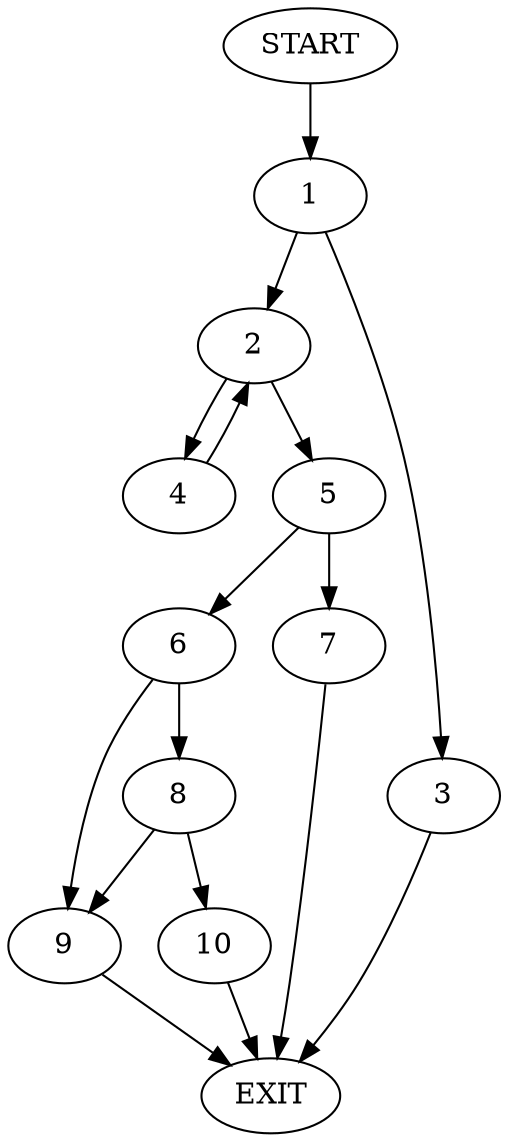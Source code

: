 digraph {
0 [label="START"]
11 [label="EXIT"]
0 -> 1
1 -> 2
1 -> 3
3 -> 11
2 -> 4
2 -> 5
4 -> 2
5 -> 6
5 -> 7
7 -> 11
6 -> 8
6 -> 9
8 -> 10
8 -> 9
9 -> 11
10 -> 11
}
